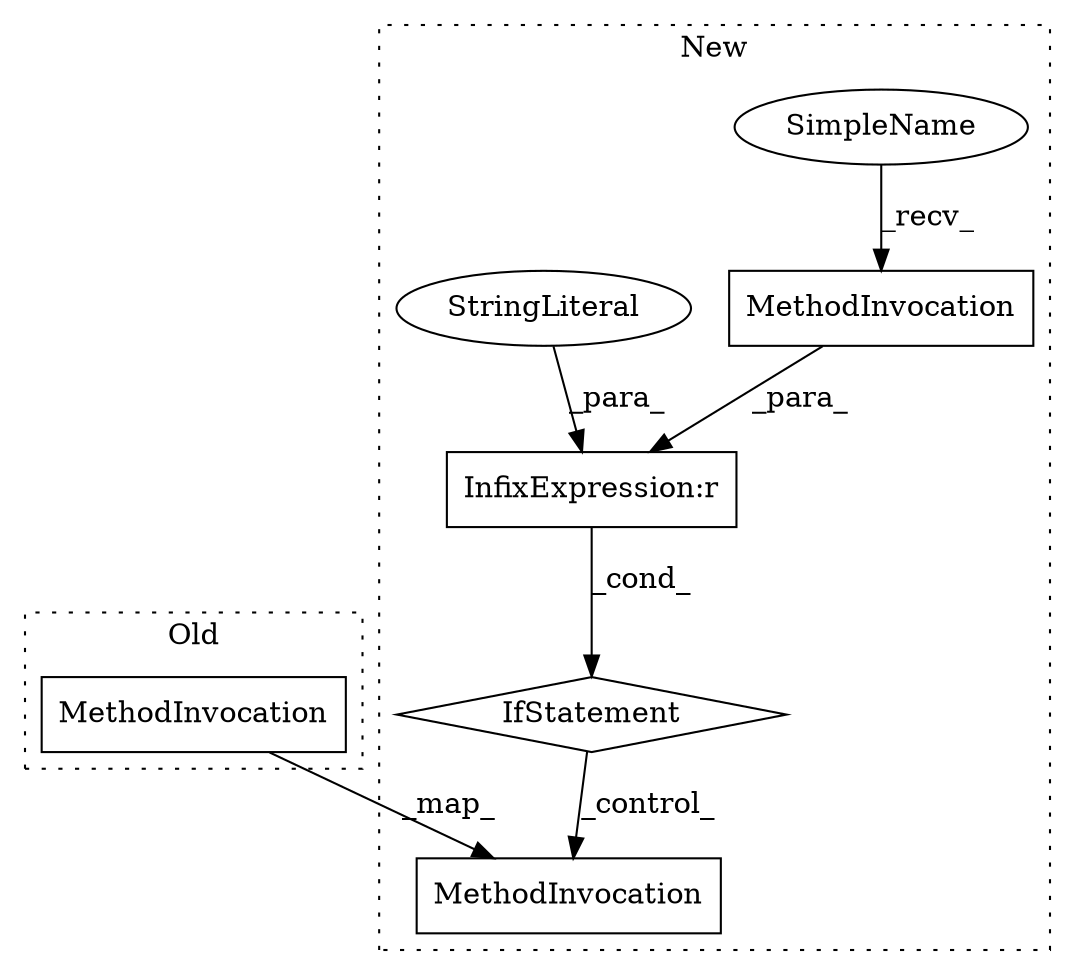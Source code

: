 digraph G {
subgraph cluster0 {
4 [label="MethodInvocation" a="32" s="18798" l="27" shape="box"];
label = "Old";
style="dotted";
}
subgraph cluster1 {
1 [label="IfStatement" a="25" s="18842" l="3" shape="diamond"];
2 [label="MethodInvocation" a="32" s="18852" l="27" shape="box"];
3 [label="MethodInvocation" a="32" s="18806" l="27" shape="box"];
5 [label="SimpleName" a="42" s="18799" l="6" shape="ellipse"];
6 [label="StringLiteral" a="45" s="18837" l="4" shape="ellipse"];
7 [label="InfixExpression:r" a="27" s="18833" l="4" shape="box"];
label = "New";
style="dotted";
}
1 -> 2 [label="_control_"];
3 -> 7 [label="_para_"];
4 -> 2 [label="_map_"];
5 -> 3 [label="_recv_"];
6 -> 7 [label="_para_"];
7 -> 1 [label="_cond_"];
}